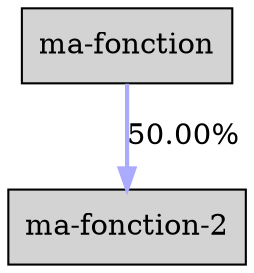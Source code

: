 digraph G {
rankdir=TB;
edge [labelfontsize=12];
node [shape=box, style=filled];
"1" [label="ma-fonction"];
"1" -> "2" [label="50.00%" style="setlinewidth(2.0)" color="#AAAAFF"];
"2" [label="ma-fonction-2"];
}